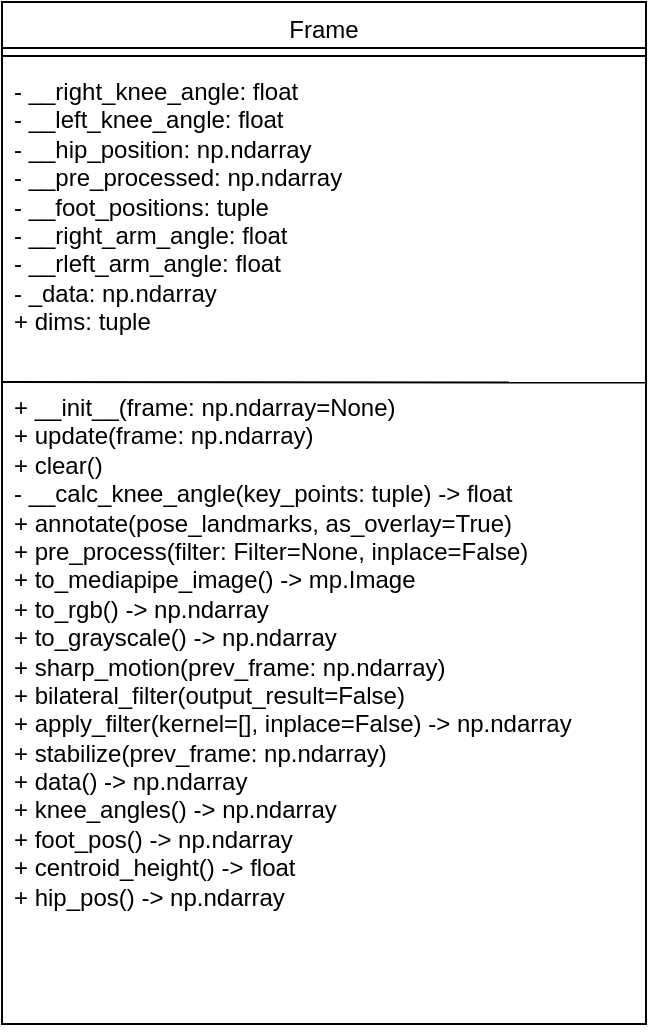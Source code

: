 <mxfile version="24.2.1" type="device" pages="2">
  <diagram name="Page-1" id="smsCdO3SsLLpNOTszsHn">
    <mxGraphModel dx="1194" dy="589" grid="0" gridSize="10" guides="1" tooltips="1" connect="1" arrows="1" fold="1" page="0" pageScale="1" pageWidth="827" pageHeight="1169" math="0" shadow="0">
      <root>
        <mxCell id="0" />
        <mxCell id="1" parent="0" />
        <mxCell id="77yfoZm09KzwHDxtOOdd-5" value="Frame" style="swimlane;fontStyle=0;align=center;verticalAlign=top;childLayout=stackLayout;horizontal=1;startSize=23;horizontalStack=0;resizeParent=1;resizeParentMax=0;resizeLast=0;collapsible=1;marginBottom=0;whiteSpace=wrap;html=1;labelBorderColor=none;" vertex="1" parent="1">
          <mxGeometry x="-208" y="109" width="322" height="511" as="geometry" />
        </mxCell>
        <mxCell id="77yfoZm09KzwHDxtOOdd-7" value="" style="line;strokeWidth=1;fillColor=none;align=left;verticalAlign=middle;spacingTop=-1;spacingLeft=3;spacingRight=3;rotatable=0;labelPosition=right;points=[];portConstraint=eastwest;strokeColor=inherit;" vertex="1" parent="77yfoZm09KzwHDxtOOdd-5">
          <mxGeometry y="23" width="322" height="8" as="geometry" />
        </mxCell>
        <mxCell id="77yfoZm09KzwHDxtOOdd-6" value="- __right_knee_angle: float&lt;br&gt;- __left_knee_angle: float&amp;nbsp;&lt;br&gt;- __hip_position: np.ndarray&lt;br&gt;- __pre_processed: np.ndarray&lt;div&gt;- __foot_positions: tuple&lt;/div&gt;&lt;div&gt;- __right_arm_angle: float&lt;/div&gt;&lt;div&gt;- __rleft_arm_angle: float&lt;br&gt;- _data: np.ndarray&lt;br&gt;&lt;/div&gt;&lt;div&gt;+ dims: tuple&lt;/div&gt;" style="text;strokeColor=none;fillColor=none;align=left;verticalAlign=top;spacingLeft=4;spacingRight=4;overflow=hidden;rotatable=0;points=[[0,0.5],[1,0.5]];portConstraint=eastwest;whiteSpace=wrap;html=1;" vertex="1" parent="77yfoZm09KzwHDxtOOdd-5">
          <mxGeometry y="31" width="322" height="158" as="geometry" />
        </mxCell>
        <mxCell id="77yfoZm09KzwHDxtOOdd-8" value="+ __init__(frame: np.ndarray=None)&lt;br&gt;+ update(frame: np.ndarray)&lt;br&gt;+ clear()&lt;br&gt;- __calc_knee_angle(key_points: tuple) -&amp;gt; float&lt;br&gt;+ annotate(pose_landmarks, as_overlay=True)&lt;br&gt;+ pre_process(filter: Filter=None, inplace=False)&lt;br&gt;+ to_mediapipe_image() -&amp;gt; mp.Image&lt;br&gt;+ to_rgb() -&amp;gt; np.ndarray&lt;br&gt;+ to_grayscale() -&amp;gt; np.ndarray&lt;br&gt;+ sharp_motion(prev_frame: np.ndarray)&lt;br&gt;+ bilateral_filter(output_result=False)&lt;br&gt;+ apply_filter(kernel=[], inplace=False) -&amp;gt; np.ndarray&amp;nbsp;&lt;br&gt;+ stabilize(prev_frame: np.ndarray)&lt;br&gt;+ data() -&amp;gt; np.ndarray&lt;br&gt;+ knee_angles() -&amp;gt; np.ndarray&amp;nbsp;&lt;br&gt;+ foot_pos() -&amp;gt; np.ndarray&lt;div&gt;+ centroid_height() -&amp;gt; float&lt;br&gt;+ hip_pos() -&amp;gt; np.ndarray&lt;/div&gt;" style="text;strokeColor=none;fillColor=none;align=left;verticalAlign=top;spacingLeft=4;spacingRight=4;overflow=hidden;rotatable=0;points=[[0,0.5],[1,0.5]];portConstraint=eastwest;whiteSpace=wrap;html=1;labelBackgroundColor=none;fontStyle=0" vertex="1" parent="77yfoZm09KzwHDxtOOdd-5">
          <mxGeometry y="189" width="322" height="322" as="geometry" />
        </mxCell>
        <mxCell id="77yfoZm09KzwHDxtOOdd-10" value="" style="endArrow=none;html=1;rounded=0;fontSize=12;startSize=8;endSize=8;curved=1;entryX=1.013;entryY=0.989;entryDx=0;entryDy=0;entryPerimeter=0;" edge="1" parent="77yfoZm09KzwHDxtOOdd-5">
          <mxGeometry width="50" height="50" relative="1" as="geometry">
            <mxPoint y="190" as="sourcePoint" />
            <mxPoint x="322.186" y="190.262" as="targetPoint" />
          </mxGeometry>
        </mxCell>
      </root>
    </mxGraphModel>
  </diagram>
  <diagram id="3KiWvzZeeX7Lhky9Gl6n" name="Page-2">
    <mxGraphModel dx="1444" dy="1471" grid="0" gridSize="10" guides="1" tooltips="1" connect="1" arrows="1" fold="1" page="0" pageScale="1" pageWidth="827" pageHeight="1169" math="0" shadow="0">
      <root>
        <mxCell id="0" />
        <mxCell id="1" parent="0" />
        <mxCell id="b_Ll2Un-yt6ktXD4V6w--5" value="Video" style="swimlane;fontStyle=1;align=center;verticalAlign=top;childLayout=stackLayout;horizontal=1;startSize=28;horizontalStack=0;resizeParent=1;resizeParentMax=0;resizeLast=0;collapsible=1;marginBottom=0;whiteSpace=wrap;html=1;" vertex="1" parent="1">
          <mxGeometry x="101" y="-96" width="437" height="978" as="geometry" />
        </mxCell>
        <mxCell id="b_Ll2Un-yt6ktXD4V6w--6" value="- signals: VideoSignals&lt;br&gt;- control_signals: ControlSignals&lt;br&gt;- __frame_count: int&lt;br&gt;- __frame_rate: int&lt;br&gt;- dims: Tuple[int, int, int]&lt;br&gt;- __stop_flag: bool&lt;br&gt;- __current_frame: Frame&lt;br&gt;- __cap: cv2.VideoCapture&lt;br&gt;- __path: str&lt;br&gt;-&amp;nbsp; __output_path: str&lt;br&gt;- __detector: PoseDetector&lt;br&gt;- __marker_overlay: bool&lt;br&gt;- __save_filter_output: bool&lt;br&gt;- __show_velocity_vectors: bool&lt;br&gt;- __frame_buffer: FrameBuffer&lt;br&gt;- __video_completed: threading.Event&lt;br&gt;- abort: SharedBool&lt;br&gt;- __filter: Filter&lt;br&gt;- __playback: bool" style="text;strokeColor=none;fillColor=none;align=left;verticalAlign=top;spacingLeft=4;spacingRight=4;overflow=hidden;rotatable=0;points=[[0,0.5],[1,0.5]];portConstraint=eastwest;whiteSpace=wrap;html=1;" vertex="1" parent="b_Ll2Un-yt6ktXD4V6w--5">
          <mxGeometry y="28" width="437" height="291" as="geometry" />
        </mxCell>
        <mxCell id="b_Ll2Un-yt6ktXD4V6w--7" value="" style="line;strokeWidth=1;fillColor=none;align=left;verticalAlign=middle;spacingTop=-1;spacingLeft=3;spacingRight=3;rotatable=0;labelPosition=right;points=[];portConstraint=eastwest;strokeColor=inherit;" vertex="1" parent="b_Ll2Un-yt6ktXD4V6w--5">
          <mxGeometry y="319" width="437" height="8" as="geometry" />
        </mxCell>
        <mxCell id="b_Ll2Un-yt6ktXD4V6w--8" value="+ __init__(path: str, abort: SharedBool)&lt;br&gt;+ terminate()&lt;br&gt;+ set_analysis_overlay(as_overlay: bool)&lt;br&gt;+ set_filter_output(output: bool)&lt;br&gt;+ set_velocity_vectors(show_vectors:bool)&lt;br&gt;+ export_frame(path: str)&lt;br&gt;+ __ground_contact(prev_foot_pos, curr_foot_pos)&lt;br&gt;+ __open(path: str)&amp;nbsp; &amp;nbsp; &amp;nbsp; &amp;nbsp;&amp;nbsp;&lt;br&gt;+ play(frame_index: int)&amp;nbsp; &amp;nbsp; &amp;nbsp; &amp;nbsp; &amp;nbsp; &amp;nbsp; &amp;nbsp; &amp;nbsp;&amp;nbsp;&lt;br&gt;+ rewind()&amp;nbsp; &amp;nbsp; &amp;nbsp; &amp;nbsp; &amp;nbsp; &amp;nbsp; &amp;nbsp; &amp;nbsp; &amp;nbsp; &amp;nbsp; &amp;nbsp; &amp;nbsp; &amp;nbsp; &amp;nbsp; &amp;nbsp;&amp;nbsp;&lt;br&gt;+ forward()&amp;nbsp; &amp;nbsp; &amp;nbsp; &amp;nbsp; &amp;nbsp; &amp;nbsp; &amp;nbsp; &amp;nbsp; &amp;nbsp; &amp;nbsp; &amp;nbsp; &amp;nbsp; &amp;nbsp; &amp;nbsp; &amp;nbsp;&lt;br&gt;+ toggle()&amp;nbsp; &amp;nbsp; &amp;nbsp; &amp;nbsp; &amp;nbsp; &amp;nbsp; &amp;nbsp; &amp;nbsp; &amp;nbsp; &amp;nbsp; &amp;nbsp; &amp;nbsp; &amp;nbsp; &amp;nbsp; &amp;nbsp;&amp;nbsp;&lt;br&gt;+ pause()&amp;nbsp; &amp;nbsp; &amp;nbsp; &amp;nbsp; &amp;nbsp; &amp;nbsp; &amp;nbsp; &amp;nbsp; &amp;nbsp; &amp;nbsp; &amp;nbsp; &amp;nbsp; &amp;nbsp; &amp;nbsp; &amp;nbsp; &amp;nbsp;&lt;br&gt;+ stop()&amp;nbsp; &amp;nbsp; &amp;nbsp; &amp;nbsp; &amp;nbsp; &amp;nbsp; &amp;nbsp; &amp;nbsp; &amp;nbsp; &amp;nbsp; &amp;nbsp; &amp;nbsp; &amp;nbsp; &amp;nbsp; &amp;nbsp; &amp;nbsp;&amp;nbsp;&lt;br&gt;+ jump_to_frame(frame: int)&amp;nbsp; &amp;nbsp; &amp;nbsp; &amp;nbsp; &amp;nbsp; &amp;nbsp;&amp;nbsp;&lt;br&gt;+ __read_video_file()&amp;nbsp; &amp;nbsp; &amp;nbsp; &amp;nbsp; &amp;nbsp; &amp;nbsp; &amp;nbsp; &amp;nbsp; &amp;nbsp; &amp;nbsp;&lt;br&gt;+ set_filter(filter: Filter)&amp;nbsp; &amp;nbsp; &amp;nbsp; &amp;nbsp; &amp;nbsp; &amp;nbsp;&amp;nbsp;&lt;br&gt;+ set_eval_type(eval_type: EvalType)&amp;nbsp;&amp;nbsp;&lt;br&gt;+ __perform_pose_detection()&amp;nbsp; &amp;nbsp; &amp;nbsp; &amp;nbsp; &amp;nbsp; &amp;nbsp;&amp;nbsp;&lt;br&gt;+ update_progress(current_progress: int)&lt;br&gt;+ run()&amp;nbsp; &amp;nbsp; &amp;nbsp; &amp;nbsp; &amp;nbsp; &amp;nbsp; &amp;nbsp; &amp;nbsp; &amp;nbsp; &amp;nbsp; &amp;nbsp; &amp;nbsp; &amp;nbsp; &amp;nbsp; &amp;nbsp; &amp;nbsp; &amp;nbsp;&lt;br&gt;+ get_filename() -&amp;gt; str&amp;nbsp; &amp;nbsp; &amp;nbsp; &amp;nbsp; &amp;nbsp; &amp;nbsp; &amp;nbsp; &amp;nbsp; &amp;nbsp;&lt;br&gt;+ get_path() -&amp;gt; str&amp;nbsp; &amp;nbsp; &amp;nbsp; &amp;nbsp; &amp;nbsp; &amp;nbsp; &amp;nbsp; &amp;nbsp; &amp;nbsp; &amp;nbsp; &amp;nbsp;&lt;br&gt;+ get_base_path() -&amp;gt; str&amp;nbsp; &amp;nbsp; &amp;nbsp; &amp;nbsp; &amp;nbsp; &amp;nbsp; &amp;nbsp; &amp;nbsp;&amp;nbsp;&lt;br&gt;+ get_analysis_path() -&amp;gt; str&amp;nbsp; &amp;nbsp; &amp;nbsp; &amp;nbsp; &amp;nbsp; &amp;nbsp;&amp;nbsp;&lt;br&gt;+ get_output_path() -&amp;gt; str&amp;nbsp; &amp;nbsp; &amp;nbsp; &amp;nbsp; &amp;nbsp; &amp;nbsp; &amp;nbsp;&amp;nbsp;&lt;br&gt;+ show_vector(start_point: np.ndarray,&lt;br&gt;&amp;nbsp; &amp;nbsp; &amp;nbsp; &amp;nbsp; &amp;nbsp; &amp;nbsp; &amp;nbsp; vec: np.ndarray,&amp;nbsp; &amp;nbsp; &amp;nbsp; &amp;nbsp; &amp;nbsp;&amp;nbsp;&lt;br&gt;&amp;nbsp; &amp;nbsp; &amp;nbsp; &amp;nbsp; &amp;nbsp; &amp;nbsp; &amp;nbsp; color: tuple,&amp;nbsp; &amp;nbsp; &amp;nbsp; &amp;nbsp; &amp;nbsp; &amp;nbsp; &amp;nbsp;&lt;br&gt;&amp;nbsp; &amp;nbsp; &amp;nbsp; &amp;nbsp; &amp;nbsp; &amp;nbsp; &amp;nbsp; scale: float)&amp;nbsp; &amp;nbsp; &amp;nbsp; &amp;nbsp; &amp;nbsp; &amp;nbsp; &amp;nbsp;&lt;br&gt;+ show_hip_vector(frame_index: int,&amp;nbsp; &amp;nbsp;&amp;nbsp;&lt;br&gt;&amp;nbsp; &amp;nbsp; &amp;nbsp; &amp;nbsp; &amp;nbsp; &amp;nbsp; &amp;nbsp; &amp;nbsp; &amp;nbsp; vector: np.ndarray,&amp;nbsp; &amp;nbsp;&lt;br&gt;&amp;nbsp; &amp;nbsp; &amp;nbsp; &amp;nbsp; &amp;nbsp; &amp;nbsp; &amp;nbsp; &amp;nbsp; &amp;nbsp; color: tuple)&amp;nbsp; &amp;nbsp; &amp;nbsp; &amp;nbsp; &amp;nbsp;&lt;br&gt;+ angle(vec1: np.ndarray, vec2: np.ndarray) -&amp;gt; float&lt;br&gt;+ takeoff_angle(hip_pos: np.ndarray,&amp;nbsp; &amp;nbsp;&lt;br&gt;&amp;nbsp; &amp;nbsp; &amp;nbsp; &amp;nbsp; &amp;nbsp; &amp;nbsp; &amp;nbsp; &amp;nbsp; takeoff_index: int) -&amp;gt; float&lt;br&gt;+ regressions(hip_height: np.ndarray,&amp;nbsp;&amp;nbsp;&lt;br&gt;&amp;nbsp; &amp;nbsp; &amp;nbsp; &amp;nbsp; &amp;nbsp; &amp;nbsp; &amp;nbsp; knee_angles: np.ndarray,&amp;nbsp;&lt;br&gt;&amp;nbsp; &amp;nbsp; &amp;nbsp; &amp;nbsp; &amp;nbsp; &amp;nbsp; &amp;nbsp; full: bool) -&amp;gt; Tuple[int, int] or Tuple[int, np.ndarray]&lt;br&gt;+ takeoff_frame(hip_height: np.ndarray,&lt;div&gt;&amp;nbsp; &amp;nbsp; &amp;nbsp; &amp;nbsp; &amp;nbsp; &amp;nbsp; &amp;nbsp; &amp;nbsp; knee_angles: np.ndarray,&lt;br&gt;&amp;nbsp; &amp;nbsp; &amp;nbsp; &amp;nbsp; &amp;nbsp; &amp;nbsp; &amp;nbsp; &amp;nbsp; full: bool) -&amp;gt; Tuple[int, int] or int&lt;br&gt;+ set_control_signals(control_signals: ControlSignals)&lt;/div&gt;" style="text;strokeColor=none;fillColor=none;align=left;verticalAlign=top;spacingLeft=4;spacingRight=4;overflow=hidden;rotatable=0;points=[[0,0.5],[1,0.5]];portConstraint=eastwest;whiteSpace=wrap;html=1;" vertex="1" parent="b_Ll2Un-yt6ktXD4V6w--5">
          <mxGeometry y="327" width="437" height="651" as="geometry" />
        </mxCell>
      </root>
    </mxGraphModel>
  </diagram>
</mxfile>
